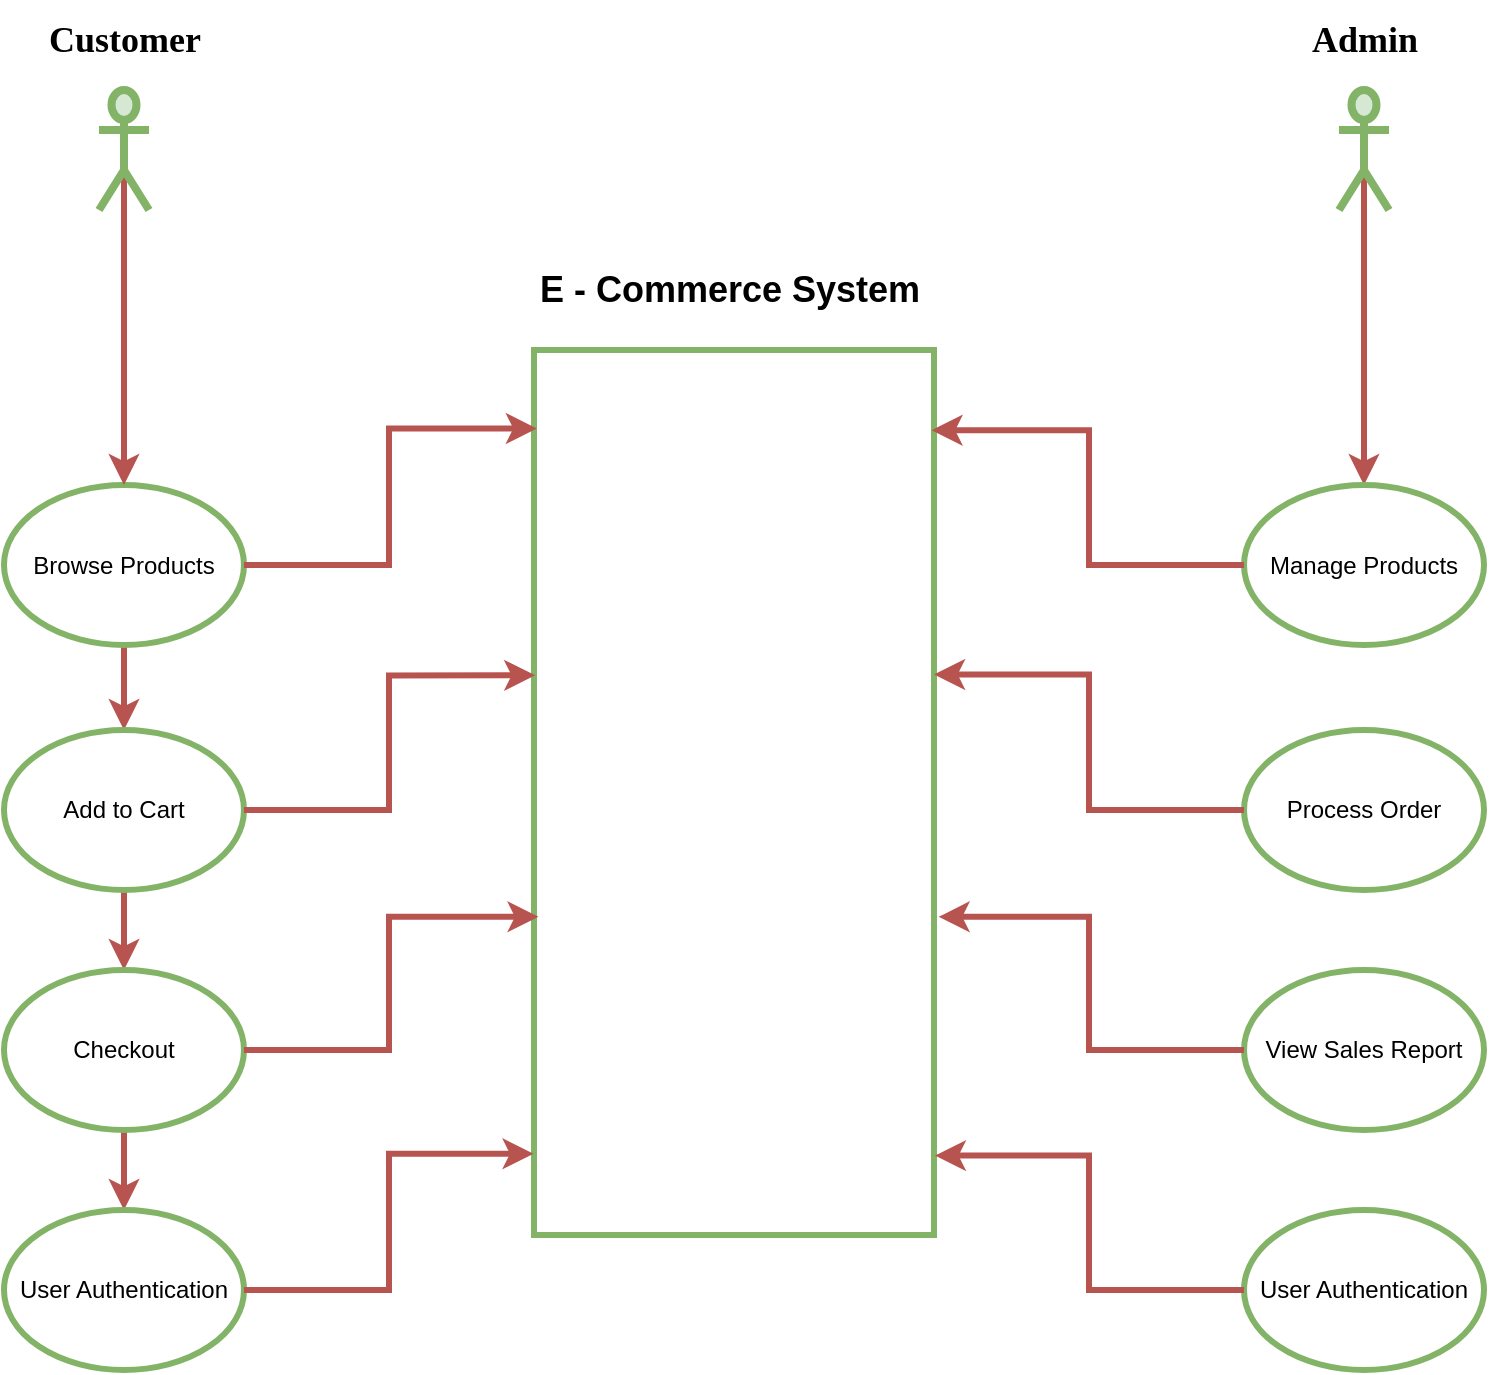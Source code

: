 <mxfile version="24.6.2" type="github">
  <diagram name="Iunevis Devs E-Commerce Use Case " id="Zy9yiH7W0YtX25xJ0Fmk">
    <mxGraphModel dx="1059" dy="739" grid="1" gridSize="10" guides="1" tooltips="1" connect="1" arrows="1" fold="1" page="1" pageScale="1" pageWidth="850" pageHeight="1100" math="0" shadow="0">
      <root>
        <mxCell id="0" />
        <mxCell id="1" parent="0" />
        <mxCell id="HkmfrHgdNAhZCZjWPEtC-1" value="" style="rounded=0;whiteSpace=wrap;html=1;perimeterSpacing=4;fillColor=default;strokeColor=#82b366;align=center;verticalAlign=middle;fontFamily=Helvetica;fontSize=12;fontColor=default;strokeWidth=3;" vertex="1" parent="1">
          <mxGeometry x="325" y="310" width="200" height="442.5" as="geometry" />
        </mxCell>
        <mxCell id="HkmfrHgdNAhZCZjWPEtC-55" style="edgeStyle=orthogonalEdgeStyle;rounded=0;orthogonalLoop=1;jettySize=auto;html=1;exitX=0.5;exitY=0.5;exitDx=0;exitDy=0;exitPerimeter=0;entryX=0.5;entryY=0;entryDx=0;entryDy=0;strokeColor=#b85450;strokeWidth=3;align=center;verticalAlign=middle;fontFamily=Helvetica;fontSize=12;fontColor=default;labelBackgroundColor=default;endArrow=classic;fillColor=#f8cecc;" edge="1" parent="1" source="HkmfrHgdNAhZCZjWPEtC-3" target="HkmfrHgdNAhZCZjWPEtC-13">
          <mxGeometry relative="1" as="geometry" />
        </mxCell>
        <mxCell id="HkmfrHgdNAhZCZjWPEtC-3" value="" style="shape=umlActor;verticalLabelPosition=bottom;verticalAlign=top;html=1;outlineConnect=0;fillColor=#d5e8d4;strokeColor=#82b366;fillStyle=auto;strokeWidth=4;" vertex="1" parent="1">
          <mxGeometry x="727.5" y="180" width="25" height="60" as="geometry" />
        </mxCell>
        <mxCell id="HkmfrHgdNAhZCZjWPEtC-23" style="edgeStyle=orthogonalEdgeStyle;rounded=0;orthogonalLoop=1;jettySize=auto;html=1;exitX=0.5;exitY=1;exitDx=0;exitDy=0;entryX=0.5;entryY=0;entryDx=0;entryDy=0;strokeColor=#b85450;strokeWidth=3;align=center;verticalAlign=middle;fontFamily=Helvetica;fontSize=12;fontColor=default;labelBackgroundColor=default;endArrow=classic;fillColor=#f8cecc;" edge="1" parent="1" source="HkmfrHgdNAhZCZjWPEtC-9" target="HkmfrHgdNAhZCZjWPEtC-10">
          <mxGeometry relative="1" as="geometry" />
        </mxCell>
        <mxCell id="HkmfrHgdNAhZCZjWPEtC-9" value="Browse Products" style="ellipse;whiteSpace=wrap;html=1;strokeWidth=3;strokeColor=#82b366;align=center;verticalAlign=middle;fontFamily=Helvetica;fontSize=12;fontColor=default;fillColor=default;" vertex="1" parent="1">
          <mxGeometry x="60" y="377.5" width="120" height="80" as="geometry" />
        </mxCell>
        <mxCell id="HkmfrHgdNAhZCZjWPEtC-24" style="edgeStyle=orthogonalEdgeStyle;rounded=0;orthogonalLoop=1;jettySize=auto;html=1;exitX=0.5;exitY=1;exitDx=0;exitDy=0;entryX=0.5;entryY=0;entryDx=0;entryDy=0;strokeColor=#b85450;align=center;verticalAlign=middle;fontFamily=Helvetica;fontSize=12;fontColor=default;fillColor=#f8cecc;strokeWidth=3;" edge="1" parent="1" source="HkmfrHgdNAhZCZjWPEtC-10" target="HkmfrHgdNAhZCZjWPEtC-11">
          <mxGeometry relative="1" as="geometry" />
        </mxCell>
        <mxCell id="HkmfrHgdNAhZCZjWPEtC-10" value="Add to Cart" style="ellipse;whiteSpace=wrap;html=1;strokeWidth=3;strokeColor=#82b366;align=center;verticalAlign=middle;fontFamily=Helvetica;fontSize=12;fontColor=default;fillColor=default;" vertex="1" parent="1">
          <mxGeometry x="60" y="500" width="120" height="80" as="geometry" />
        </mxCell>
        <mxCell id="HkmfrHgdNAhZCZjWPEtC-25" style="edgeStyle=orthogonalEdgeStyle;rounded=0;orthogonalLoop=1;jettySize=auto;html=1;exitX=0.5;exitY=1;exitDx=0;exitDy=0;entryX=0.5;entryY=0;entryDx=0;entryDy=0;strokeColor=#b85450;align=center;verticalAlign=middle;fontFamily=Helvetica;fontSize=12;fontColor=default;fillColor=#f8cecc;strokeWidth=3;" edge="1" parent="1" source="HkmfrHgdNAhZCZjWPEtC-11" target="HkmfrHgdNAhZCZjWPEtC-12">
          <mxGeometry relative="1" as="geometry" />
        </mxCell>
        <mxCell id="HkmfrHgdNAhZCZjWPEtC-11" value="Checkout" style="ellipse;whiteSpace=wrap;html=1;perimeterSpacing=0;strokeWidth=3;strokeColor=#82b366;align=center;verticalAlign=middle;fontFamily=Helvetica;fontSize=12;fontColor=default;fillColor=default;" vertex="1" parent="1">
          <mxGeometry x="60" y="620" width="120" height="80" as="geometry" />
        </mxCell>
        <mxCell id="HkmfrHgdNAhZCZjWPEtC-12" value="User Authentication" style="ellipse;whiteSpace=wrap;html=1;strokeWidth=3;strokeColor=#82b366;align=center;verticalAlign=middle;fontFamily=Helvetica;fontSize=12;fontColor=default;fillColor=default;" vertex="1" parent="1">
          <mxGeometry x="60" y="740" width="120" height="80" as="geometry" />
        </mxCell>
        <mxCell id="HkmfrHgdNAhZCZjWPEtC-13" value="Manage Products" style="ellipse;whiteSpace=wrap;html=1;strokeWidth=3;strokeColor=#82b366;align=center;verticalAlign=middle;fontFamily=Helvetica;fontSize=12;fontColor=default;fillColor=default;" vertex="1" parent="1">
          <mxGeometry x="680" y="377.5" width="120" height="80" as="geometry" />
        </mxCell>
        <mxCell id="HkmfrHgdNAhZCZjWPEtC-14" value="Process Order" style="ellipse;whiteSpace=wrap;html=1;perimeterSpacing=0;strokeWidth=3;strokeColor=#82b366;align=center;verticalAlign=middle;fontFamily=Helvetica;fontSize=12;fontColor=default;fillColor=default;" vertex="1" parent="1">
          <mxGeometry x="680" y="500" width="120" height="80" as="geometry" />
        </mxCell>
        <mxCell id="HkmfrHgdNAhZCZjWPEtC-17" value="View Sales Report" style="ellipse;whiteSpace=wrap;html=1;strokeWidth=3;strokeColor=#82b366;align=center;verticalAlign=middle;fontFamily=Helvetica;fontSize=12;fontColor=default;fillColor=default;" vertex="1" parent="1">
          <mxGeometry x="680" y="620" width="120" height="80" as="geometry" />
        </mxCell>
        <mxCell id="HkmfrHgdNAhZCZjWPEtC-19" value="User Authentication" style="ellipse;whiteSpace=wrap;html=1;strokeWidth=3;strokeColor=#82b366;align=center;verticalAlign=middle;fontFamily=Helvetica;fontSize=12;fontColor=default;fillColor=default;" vertex="1" parent="1">
          <mxGeometry x="680" y="740" width="120" height="80" as="geometry" />
        </mxCell>
        <mxCell id="HkmfrHgdNAhZCZjWPEtC-27" style="edgeStyle=orthogonalEdgeStyle;rounded=0;orthogonalLoop=1;jettySize=auto;html=1;exitX=1;exitY=0.5;exitDx=0;exitDy=0;entryX=0.022;entryY=0.37;entryDx=0;entryDy=0;entryPerimeter=0;strokeColor=#b85450;align=center;verticalAlign=middle;fontFamily=Helvetica;fontSize=12;fontColor=default;fillColor=#f8cecc;strokeWidth=3;" edge="1" parent="1" source="HkmfrHgdNAhZCZjWPEtC-10" target="HkmfrHgdNAhZCZjWPEtC-1">
          <mxGeometry relative="1" as="geometry" />
        </mxCell>
        <mxCell id="HkmfrHgdNAhZCZjWPEtC-28" style="edgeStyle=orthogonalEdgeStyle;rounded=0;orthogonalLoop=1;jettySize=auto;html=1;exitX=1;exitY=0.5;exitDx=0;exitDy=0;entryX=0.03;entryY=0.638;entryDx=0;entryDy=0;entryPerimeter=0;strokeColor=#b85450;align=center;verticalAlign=middle;fontFamily=Helvetica;fontSize=12;fontColor=default;fillColor=#f8cecc;strokeWidth=3;" edge="1" parent="1" source="HkmfrHgdNAhZCZjWPEtC-11" target="HkmfrHgdNAhZCZjWPEtC-1">
          <mxGeometry relative="1" as="geometry" />
        </mxCell>
        <mxCell id="HkmfrHgdNAhZCZjWPEtC-29" style="edgeStyle=orthogonalEdgeStyle;rounded=0;orthogonalLoop=1;jettySize=auto;html=1;exitX=1;exitY=0.5;exitDx=0;exitDy=0;entryX=0.018;entryY=0.901;entryDx=0;entryDy=0;entryPerimeter=0;strokeColor=#b85450;align=center;verticalAlign=middle;fontFamily=Helvetica;fontSize=12;fontColor=default;fillColor=#f8cecc;strokeWidth=3;" edge="1" parent="1" source="HkmfrHgdNAhZCZjWPEtC-12" target="HkmfrHgdNAhZCZjWPEtC-1">
          <mxGeometry relative="1" as="geometry" />
        </mxCell>
        <mxCell id="HkmfrHgdNAhZCZjWPEtC-30" style="edgeStyle=orthogonalEdgeStyle;rounded=0;orthogonalLoop=1;jettySize=auto;html=1;exitX=1;exitY=0.5;exitDx=0;exitDy=0;entryX=0.026;entryY=0.096;entryDx=0;entryDy=0;entryPerimeter=0;strokeColor=#b85450;align=center;verticalAlign=middle;fontFamily=Helvetica;fontSize=12;fontColor=default;fillColor=#f8cecc;strokeWidth=3;labelBackgroundColor=default;endArrow=classic;" edge="1" parent="1" source="HkmfrHgdNAhZCZjWPEtC-9" target="HkmfrHgdNAhZCZjWPEtC-1">
          <mxGeometry relative="1" as="geometry" />
        </mxCell>
        <mxCell id="HkmfrHgdNAhZCZjWPEtC-33" style="edgeStyle=orthogonalEdgeStyle;rounded=0;orthogonalLoop=1;jettySize=auto;html=1;exitX=0;exitY=0.5;exitDx=0;exitDy=0;entryX=0.975;entryY=0.098;entryDx=0;entryDy=0;entryPerimeter=0;strokeWidth=3;strokeColor=#b85450;align=center;verticalAlign=middle;fontFamily=Helvetica;fontSize=12;fontColor=default;labelBackgroundColor=default;endArrow=classic;fillColor=#f8cecc;" edge="1" parent="1" source="HkmfrHgdNAhZCZjWPEtC-13" target="HkmfrHgdNAhZCZjWPEtC-1">
          <mxGeometry relative="1" as="geometry" />
        </mxCell>
        <mxCell id="HkmfrHgdNAhZCZjWPEtC-34" style="edgeStyle=orthogonalEdgeStyle;rounded=0;orthogonalLoop=1;jettySize=auto;html=1;exitX=0;exitY=0.5;exitDx=0;exitDy=0;entryX=0.981;entryY=0.369;entryDx=0;entryDy=0;entryPerimeter=0;strokeWidth=3;strokeColor=#b85450;align=center;verticalAlign=middle;fontFamily=Helvetica;fontSize=12;fontColor=default;labelBackgroundColor=default;endArrow=classic;fillColor=#f8cecc;" edge="1" parent="1" source="HkmfrHgdNAhZCZjWPEtC-14" target="HkmfrHgdNAhZCZjWPEtC-1">
          <mxGeometry relative="1" as="geometry" />
        </mxCell>
        <mxCell id="HkmfrHgdNAhZCZjWPEtC-35" style="edgeStyle=orthogonalEdgeStyle;rounded=0;orthogonalLoop=1;jettySize=auto;html=1;exitX=0;exitY=0.5;exitDx=0;exitDy=0;entryX=0.992;entryY=0.638;entryDx=0;entryDy=0;entryPerimeter=0;strokeWidth=3;strokeColor=#b85450;align=center;verticalAlign=middle;fontFamily=Helvetica;fontSize=12;fontColor=default;labelBackgroundColor=default;endArrow=classic;fillColor=#f8cecc;" edge="1" parent="1" source="HkmfrHgdNAhZCZjWPEtC-17" target="HkmfrHgdNAhZCZjWPEtC-1">
          <mxGeometry relative="1" as="geometry" />
        </mxCell>
        <mxCell id="HkmfrHgdNAhZCZjWPEtC-36" style="edgeStyle=orthogonalEdgeStyle;rounded=0;orthogonalLoop=1;jettySize=auto;html=1;exitX=0;exitY=0.5;exitDx=0;exitDy=0;entryX=0.983;entryY=0.903;entryDx=0;entryDy=0;entryPerimeter=0;strokeWidth=3;strokeColor=#b85450;align=center;verticalAlign=middle;fontFamily=Helvetica;fontSize=12;fontColor=default;labelBackgroundColor=default;endArrow=classic;fillColor=#f8cecc;" edge="1" parent="1" source="HkmfrHgdNAhZCZjWPEtC-19" target="HkmfrHgdNAhZCZjWPEtC-1">
          <mxGeometry relative="1" as="geometry" />
        </mxCell>
        <mxCell id="HkmfrHgdNAhZCZjWPEtC-40" value="&lt;span style=&quot;font-size: 18px;&quot;&gt;&lt;font face=&quot;Verdana&quot; style=&quot;font-size: 18px;&quot;&gt;Admin&lt;/font&gt;&lt;/span&gt;" style="text;html=1;align=center;verticalAlign=middle;resizable=0;points=[];autosize=1;strokeColor=none;fillColor=none;fontStyle=1;fontSize=18;labelBackgroundColor=default;" vertex="1" parent="1">
          <mxGeometry x="700" y="135" width="80" height="40" as="geometry" />
        </mxCell>
        <mxCell id="HkmfrHgdNAhZCZjWPEtC-50" style="edgeStyle=orthogonalEdgeStyle;rounded=0;orthogonalLoop=1;jettySize=auto;html=1;exitX=0.5;exitY=0.5;exitDx=0;exitDy=0;exitPerimeter=0;entryX=0.5;entryY=0;entryDx=0;entryDy=0;strokeColor=#b85450;strokeWidth=3;align=center;verticalAlign=middle;fontFamily=Helvetica;fontSize=12;fontColor=default;labelBackgroundColor=default;endArrow=classic;fillColor=#f8cecc;" edge="1" parent="1" source="HkmfrHgdNAhZCZjWPEtC-48" target="HkmfrHgdNAhZCZjWPEtC-9">
          <mxGeometry relative="1" as="geometry" />
        </mxCell>
        <mxCell id="HkmfrHgdNAhZCZjWPEtC-48" value="" style="shape=umlActor;verticalLabelPosition=bottom;verticalAlign=top;html=1;outlineConnect=0;fillColor=#d5e8d4;strokeColor=#82b366;fillStyle=auto;strokeWidth=4;" vertex="1" parent="1">
          <mxGeometry x="107.5" y="180" width="25" height="60" as="geometry" />
        </mxCell>
        <mxCell id="HkmfrHgdNAhZCZjWPEtC-49" value="&lt;font size=&quot;1&quot; face=&quot;Verdana&quot;&gt;&lt;b style=&quot;font-size: 18px;&quot;&gt;Customer&lt;/b&gt;&lt;/font&gt;" style="text;html=1;align=center;verticalAlign=middle;resizable=0;points=[];autosize=1;strokeColor=none;fillColor=none;" vertex="1" parent="1">
          <mxGeometry x="60" y="135" width="120" height="40" as="geometry" />
        </mxCell>
        <mxCell id="HkmfrHgdNAhZCZjWPEtC-57" value="&lt;b&gt;&lt;font style=&quot;font-size: 18px;&quot;&gt;E - Commerce System&amp;nbsp;&lt;/font&gt;&lt;/b&gt;" style="text;html=1;align=center;verticalAlign=middle;resizable=0;points=[];autosize=1;strokeColor=none;fillColor=none;" vertex="1" parent="1">
          <mxGeometry x="315" y="260" width="220" height="40" as="geometry" />
        </mxCell>
      </root>
    </mxGraphModel>
  </diagram>
</mxfile>
